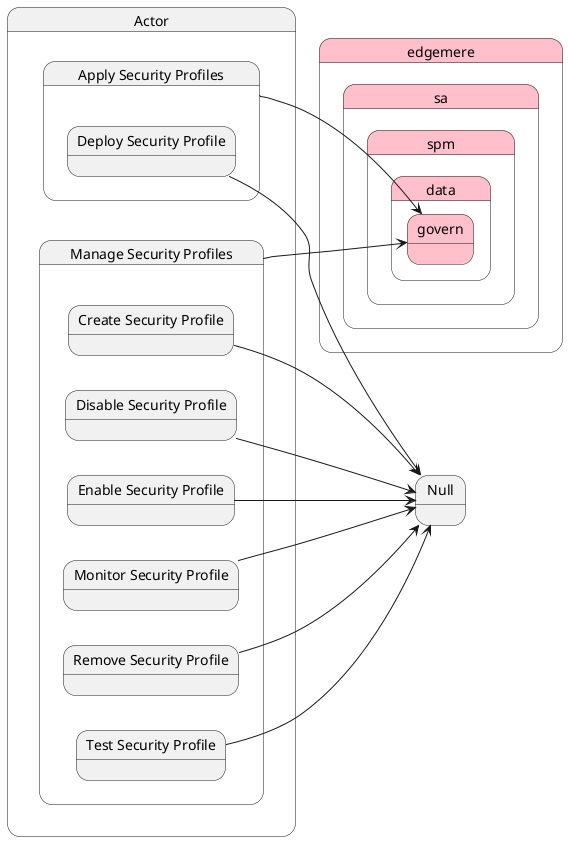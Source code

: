@startuml
left to right direction



state "Actor" as Actor {
    state "Apply Security Profiles" as ActorApplySecurityProfiles {
    }
}
state "edgemere" as edgemere #pink {
state "sa" as edgemeresa #pink {
state "spm" as edgemeresaspm #pink {
state "data" as edgemeresaspmdata #pink {
state "govern" as edgemeresaspmdatagovern #pink {
}
}
}
}
}

ActorApplySecurityProfiles --> edgemeresaspmdatagovern


    state "Actor" as Actor {
        state "Apply Security Profiles" as ActorApplySecurityProfiles {
            state "Deploy Security Profile" as ActorApplySecurityProfilesDeploySecurityProfile {
            }
        }
    }
    
    ActorApplySecurityProfilesDeploySecurityProfile --> Null
    
 
 
state "Actor" as Actor {
    state "Manage Security Profiles" as ActorManageSecurityProfiles {
    }
}
state "edgemere" as edgemere #pink {
state "sa" as edgemeresa #pink {
state "spm" as edgemeresaspm #pink {
state "data" as edgemeresaspmdata #pink {
state "govern" as edgemeresaspmdatagovern #pink {
}
}
}
}
}

ActorManageSecurityProfiles --> edgemeresaspmdatagovern


    state "Actor" as Actor {
        state "Manage Security Profiles" as ActorManageSecurityProfiles {
            state "Create Security Profile" as ActorManageSecurityProfilesCreateSecurityProfile {
            }
        }
    }
    
    ActorManageSecurityProfilesCreateSecurityProfile --> Null
    
 
    state "Actor" as Actor {
        state "Manage Security Profiles" as ActorManageSecurityProfiles {
            state "Disable Security Profile" as ActorManageSecurityProfilesDisableSecurityProfile {
            }
        }
    }
    
    ActorManageSecurityProfilesDisableSecurityProfile --> Null
    
 
    state "Actor" as Actor {
        state "Manage Security Profiles" as ActorManageSecurityProfiles {
            state "Enable Security Profile" as ActorManageSecurityProfilesEnableSecurityProfile {
            }
        }
    }
    
    ActorManageSecurityProfilesEnableSecurityProfile --> Null
    
 
    state "Actor" as Actor {
        state "Manage Security Profiles" as ActorManageSecurityProfiles {
            state "Monitor Security Profile" as ActorManageSecurityProfilesMonitorSecurityProfile {
            }
        }
    }
    
    ActorManageSecurityProfilesMonitorSecurityProfile --> Null
    
 
    state "Actor" as Actor {
        state "Manage Security Profiles" as ActorManageSecurityProfiles {
            state "Remove Security Profile" as ActorManageSecurityProfilesRemoveSecurityProfile {
            }
        }
    }
    
    ActorManageSecurityProfilesRemoveSecurityProfile --> Null
    
 
    state "Actor" as Actor {
        state "Manage Security Profiles" as ActorManageSecurityProfiles {
            state "Test Security Profile" as ActorManageSecurityProfilesTestSecurityProfile {
            }
        }
    }
    
    ActorManageSecurityProfilesTestSecurityProfile --> Null
    
 
 

@enduml

